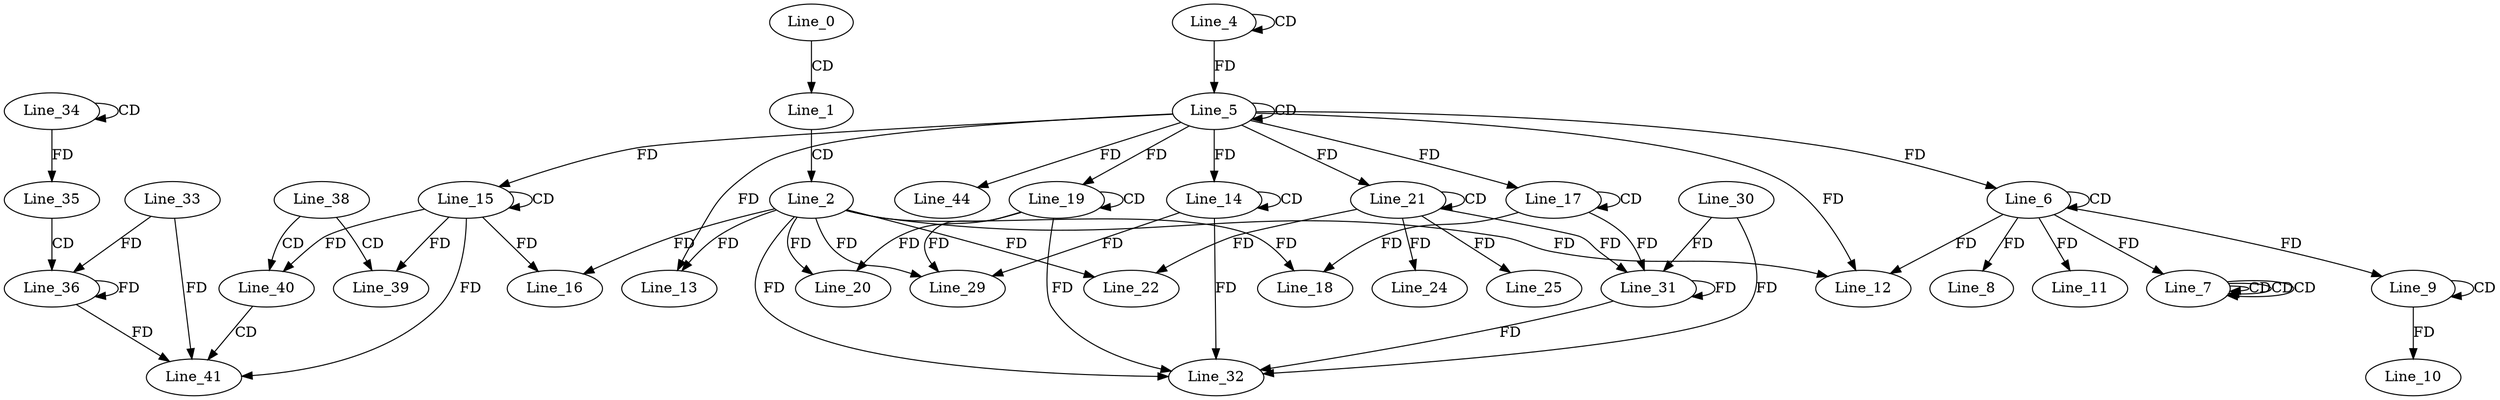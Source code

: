 digraph G {
  Line_0;
  Line_1;
  Line_2;
  Line_4;
  Line_4;
  Line_5;
  Line_5;
  Line_6;
  Line_6;
  Line_6;
  Line_7;
  Line_7;
  Line_7;
  Line_7;
  Line_8;
  Line_9;
  Line_9;
  Line_10;
  Line_11;
  Line_12;
  Line_13;
  Line_14;
  Line_14;
  Line_15;
  Line_15;
  Line_16;
  Line_17;
  Line_17;
  Line_18;
  Line_19;
  Line_19;
  Line_20;
  Line_21;
  Line_21;
  Line_22;
  Line_24;
  Line_25;
  Line_29;
  Line_29;
  Line_30;
  Line_31;
  Line_31;
  Line_31;
  Line_31;
  Line_32;
  Line_32;
  Line_34;
  Line_34;
  Line_35;
  Line_36;
  Line_33;
  Line_38;
  Line_39;
  Line_40;
  Line_40;
  Line_41;
  Line_41;
  Line_44;
  Line_0 -> Line_1 [ label="CD" ];
  Line_1 -> Line_2 [ label="CD" ];
  Line_4 -> Line_4 [ label="CD" ];
  Line_5 -> Line_5 [ label="CD" ];
  Line_4 -> Line_5 [ label="FD" ];
  Line_6 -> Line_6 [ label="CD" ];
  Line_5 -> Line_6 [ label="FD" ];
  Line_7 -> Line_7 [ label="CD" ];
  Line_7 -> Line_7 [ label="CD" ];
  Line_7 -> Line_7 [ label="CD" ];
  Line_6 -> Line_7 [ label="FD" ];
  Line_6 -> Line_8 [ label="FD" ];
  Line_9 -> Line_9 [ label="CD" ];
  Line_6 -> Line_9 [ label="FD" ];
  Line_9 -> Line_10 [ label="FD" ];
  Line_6 -> Line_11 [ label="FD" ];
  Line_5 -> Line_12 [ label="FD" ];
  Line_6 -> Line_12 [ label="FD" ];
  Line_2 -> Line_12 [ label="FD" ];
  Line_5 -> Line_13 [ label="FD" ];
  Line_2 -> Line_13 [ label="FD" ];
  Line_14 -> Line_14 [ label="CD" ];
  Line_5 -> Line_14 [ label="FD" ];
  Line_15 -> Line_15 [ label="CD" ];
  Line_5 -> Line_15 [ label="FD" ];
  Line_15 -> Line_16 [ label="FD" ];
  Line_2 -> Line_16 [ label="FD" ];
  Line_17 -> Line_17 [ label="CD" ];
  Line_5 -> Line_17 [ label="FD" ];
  Line_17 -> Line_18 [ label="FD" ];
  Line_2 -> Line_18 [ label="FD" ];
  Line_19 -> Line_19 [ label="CD" ];
  Line_5 -> Line_19 [ label="FD" ];
  Line_19 -> Line_20 [ label="FD" ];
  Line_2 -> Line_20 [ label="FD" ];
  Line_21 -> Line_21 [ label="CD" ];
  Line_5 -> Line_21 [ label="FD" ];
  Line_21 -> Line_22 [ label="FD" ];
  Line_2 -> Line_22 [ label="FD" ];
  Line_21 -> Line_24 [ label="FD" ];
  Line_21 -> Line_25 [ label="FD" ];
  Line_14 -> Line_29 [ label="FD" ];
  Line_2 -> Line_29 [ label="FD" ];
  Line_19 -> Line_29 [ label="FD" ];
  Line_30 -> Line_31 [ label="FD" ];
  Line_31 -> Line_31 [ label="FD" ];
  Line_17 -> Line_31 [ label="FD" ];
  Line_21 -> Line_31 [ label="FD" ];
  Line_14 -> Line_32 [ label="FD" ];
  Line_30 -> Line_32 [ label="FD" ];
  Line_31 -> Line_32 [ label="FD" ];
  Line_2 -> Line_32 [ label="FD" ];
  Line_19 -> Line_32 [ label="FD" ];
  Line_34 -> Line_34 [ label="CD" ];
  Line_34 -> Line_35 [ label="FD" ];
  Line_35 -> Line_36 [ label="CD" ];
  Line_33 -> Line_36 [ label="FD" ];
  Line_36 -> Line_36 [ label="FD" ];
  Line_38 -> Line_39 [ label="CD" ];
  Line_15 -> Line_39 [ label="FD" ];
  Line_38 -> Line_40 [ label="CD" ];
  Line_15 -> Line_40 [ label="FD" ];
  Line_40 -> Line_41 [ label="CD" ];
  Line_33 -> Line_41 [ label="FD" ];
  Line_36 -> Line_41 [ label="FD" ];
  Line_15 -> Line_41 [ label="FD" ];
  Line_5 -> Line_44 [ label="FD" ];
}
